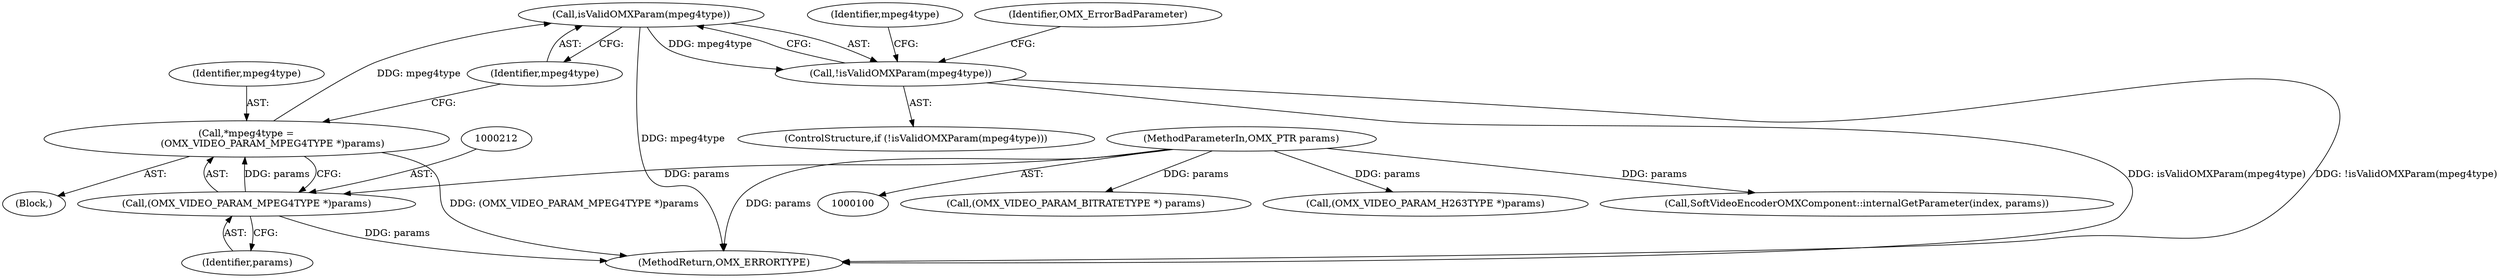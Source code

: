 digraph "0_Android_295c883fe3105b19bcd0f9e07d54c6b589fc5bff_23@pointer" {
"1000216" [label="(Call,isValidOMXParam(mpeg4type))"];
"1000209" [label="(Call,*mpeg4type =\n                 (OMX_VIDEO_PARAM_MPEG4TYPE *)params)"];
"1000211" [label="(Call,(OMX_VIDEO_PARAM_MPEG4TYPE *)params)"];
"1000102" [label="(MethodParameterIn,OMX_PTR params)"];
"1000215" [label="(Call,!isValidOMXParam(mpeg4type))"];
"1000214" [label="(ControlStructure,if (!isValidOMXParam(mpeg4type)))"];
"1000289" [label="(MethodReturn,OMX_ERRORTYPE)"];
"1000102" [label="(MethodParameterIn,OMX_PTR params)"];
"1000220" [label="(Identifier,OMX_ErrorBadParameter)"];
"1000217" [label="(Identifier,mpeg4type)"];
"1000213" [label="(Identifier,params)"];
"1000215" [label="(Call,!isValidOMXParam(mpeg4type))"];
"1000211" [label="(Call,(OMX_VIDEO_PARAM_MPEG4TYPE *)params)"];
"1000112" [label="(Call,(OMX_VIDEO_PARAM_BITRATETYPE *) params)"];
"1000224" [label="(Identifier,mpeg4type)"];
"1000209" [label="(Call,*mpeg4type =\n                 (OMX_VIDEO_PARAM_MPEG4TYPE *)params)"];
"1000207" [label="(Block,)"];
"1000148" [label="(Call,(OMX_VIDEO_PARAM_H263TYPE *)params)"];
"1000210" [label="(Identifier,mpeg4type)"];
"1000216" [label="(Call,isValidOMXParam(mpeg4type))"];
"1000286" [label="(Call,SoftVideoEncoderOMXComponent::internalGetParameter(index, params))"];
"1000216" -> "1000215"  [label="AST: "];
"1000216" -> "1000217"  [label="CFG: "];
"1000217" -> "1000216"  [label="AST: "];
"1000215" -> "1000216"  [label="CFG: "];
"1000216" -> "1000289"  [label="DDG: mpeg4type"];
"1000216" -> "1000215"  [label="DDG: mpeg4type"];
"1000209" -> "1000216"  [label="DDG: mpeg4type"];
"1000209" -> "1000207"  [label="AST: "];
"1000209" -> "1000211"  [label="CFG: "];
"1000210" -> "1000209"  [label="AST: "];
"1000211" -> "1000209"  [label="AST: "];
"1000217" -> "1000209"  [label="CFG: "];
"1000209" -> "1000289"  [label="DDG: (OMX_VIDEO_PARAM_MPEG4TYPE *)params"];
"1000211" -> "1000209"  [label="DDG: params"];
"1000211" -> "1000213"  [label="CFG: "];
"1000212" -> "1000211"  [label="AST: "];
"1000213" -> "1000211"  [label="AST: "];
"1000211" -> "1000289"  [label="DDG: params"];
"1000102" -> "1000211"  [label="DDG: params"];
"1000102" -> "1000100"  [label="AST: "];
"1000102" -> "1000289"  [label="DDG: params"];
"1000102" -> "1000112"  [label="DDG: params"];
"1000102" -> "1000148"  [label="DDG: params"];
"1000102" -> "1000286"  [label="DDG: params"];
"1000215" -> "1000214"  [label="AST: "];
"1000220" -> "1000215"  [label="CFG: "];
"1000224" -> "1000215"  [label="CFG: "];
"1000215" -> "1000289"  [label="DDG: isValidOMXParam(mpeg4type)"];
"1000215" -> "1000289"  [label="DDG: !isValidOMXParam(mpeg4type)"];
}
